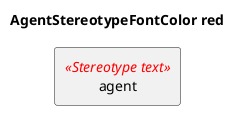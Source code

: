 @startuml
'!include ../../../plantuml-styles/plantuml-ae-skinparam-ex.iuml

title AgentStereotypeFontColor red
skinparam AgentStereotypeFontColor red

agent agent <<Stereotype text>>


@enduml